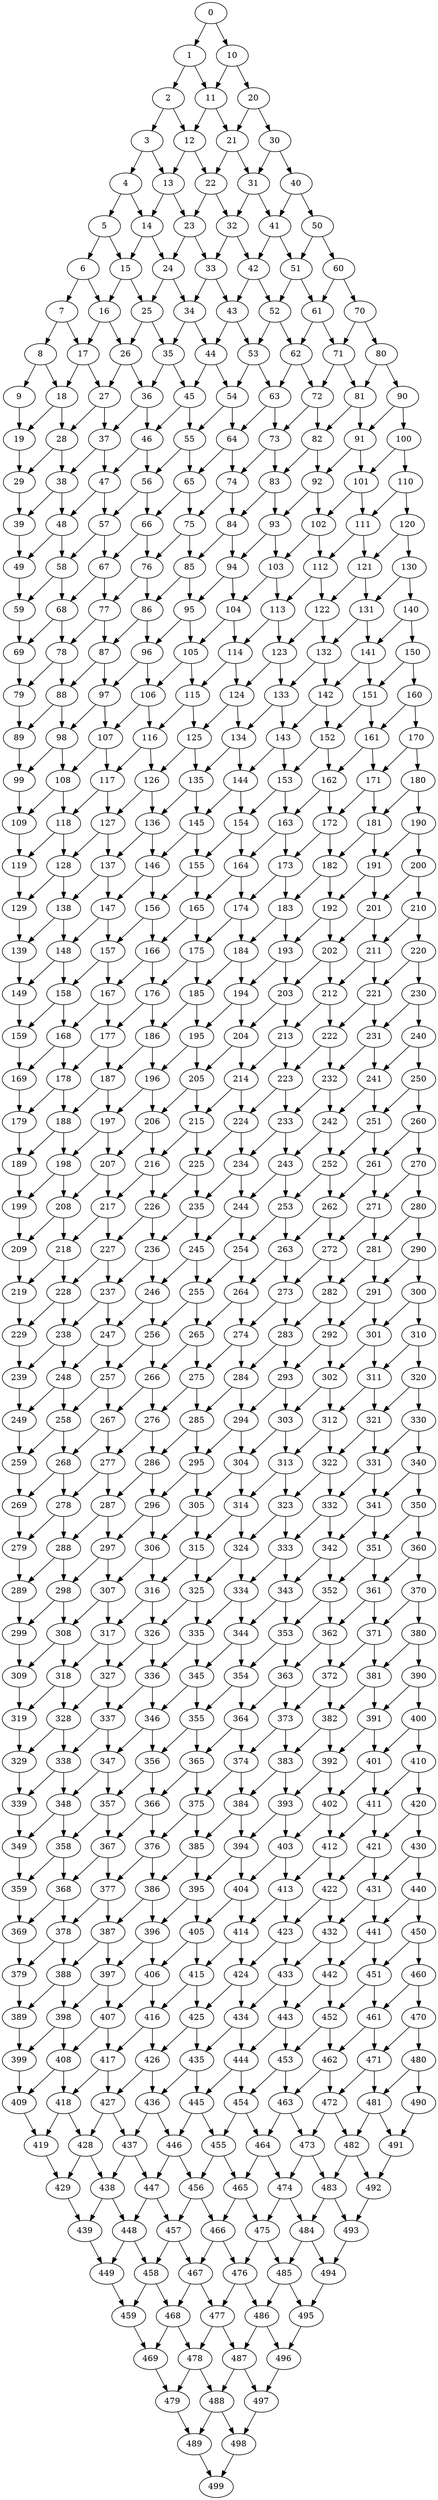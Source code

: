 digraph Grid_500 {
0 -> 1;
0 -> 10;
1 -> 2;
1 -> 11;
2 -> 3;
2 -> 12;
3 -> 4;
3 -> 13;
4 -> 5;
4 -> 14;
5 -> 6;
5 -> 15;
6 -> 7;
6 -> 16;
7 -> 8;
7 -> 17;
8 -> 9;
8 -> 18;
9 -> 19;
10 -> 11;
10 -> 20;
11 -> 12;
11 -> 21;
12 -> 13;
12 -> 22;
13 -> 14;
13 -> 23;
14 -> 15;
14 -> 24;
15 -> 16;
15 -> 25;
16 -> 17;
16 -> 26;
17 -> 18;
17 -> 27;
18 -> 19;
18 -> 28;
19 -> 29;
20 -> 21;
20 -> 30;
21 -> 22;
21 -> 31;
22 -> 23;
22 -> 32;
23 -> 24;
23 -> 33;
24 -> 25;
24 -> 34;
25 -> 26;
25 -> 35;
26 -> 27;
26 -> 36;
27 -> 28;
27 -> 37;
28 -> 29;
28 -> 38;
29 -> 39;
30 -> 31;
30 -> 40;
31 -> 32;
31 -> 41;
32 -> 33;
32 -> 42;
33 -> 34;
33 -> 43;
34 -> 35;
34 -> 44;
35 -> 36;
35 -> 45;
36 -> 37;
36 -> 46;
37 -> 38;
37 -> 47;
38 -> 39;
38 -> 48;
39 -> 49;
40 -> 41;
40 -> 50;
41 -> 42;
41 -> 51;
42 -> 43;
42 -> 52;
43 -> 44;
43 -> 53;
44 -> 45;
44 -> 54;
45 -> 46;
45 -> 55;
46 -> 47;
46 -> 56;
47 -> 48;
47 -> 57;
48 -> 49;
48 -> 58;
49 -> 59;
50 -> 51;
50 -> 60;
51 -> 52;
51 -> 61;
52 -> 53;
52 -> 62;
53 -> 54;
53 -> 63;
54 -> 55;
54 -> 64;
55 -> 56;
55 -> 65;
56 -> 57;
56 -> 66;
57 -> 58;
57 -> 67;
58 -> 59;
58 -> 68;
59 -> 69;
60 -> 61;
60 -> 70;
61 -> 62;
61 -> 71;
62 -> 63;
62 -> 72;
63 -> 64;
63 -> 73;
64 -> 65;
64 -> 74;
65 -> 66;
65 -> 75;
66 -> 67;
66 -> 76;
67 -> 68;
67 -> 77;
68 -> 69;
68 -> 78;
69 -> 79;
70 -> 71;
70 -> 80;
71 -> 72;
71 -> 81;
72 -> 73;
72 -> 82;
73 -> 74;
73 -> 83;
74 -> 75;
74 -> 84;
75 -> 76;
75 -> 85;
76 -> 77;
76 -> 86;
77 -> 78;
77 -> 87;
78 -> 79;
78 -> 88;
79 -> 89;
80 -> 81;
80 -> 90;
81 -> 82;
81 -> 91;
82 -> 83;
82 -> 92;
83 -> 84;
83 -> 93;
84 -> 85;
84 -> 94;
85 -> 86;
85 -> 95;
86 -> 87;
86 -> 96;
87 -> 88;
87 -> 97;
88 -> 89;
88 -> 98;
89 -> 99;
90 -> 91;
90 -> 100;
91 -> 92;
91 -> 101;
92 -> 93;
92 -> 102;
93 -> 94;
93 -> 103;
94 -> 95;
94 -> 104;
95 -> 96;
95 -> 105;
96 -> 97;
96 -> 106;
97 -> 98;
97 -> 107;
98 -> 99;
98 -> 108;
99 -> 109;
100 -> 101;
100 -> 110;
101 -> 102;
101 -> 111;
102 -> 103;
102 -> 112;
103 -> 104;
103 -> 113;
104 -> 105;
104 -> 114;
105 -> 106;
105 -> 115;
106 -> 107;
106 -> 116;
107 -> 108;
107 -> 117;
108 -> 109;
108 -> 118;
109 -> 119;
110 -> 111;
110 -> 120;
111 -> 112;
111 -> 121;
112 -> 113;
112 -> 122;
113 -> 114;
113 -> 123;
114 -> 115;
114 -> 124;
115 -> 116;
115 -> 125;
116 -> 117;
116 -> 126;
117 -> 118;
117 -> 127;
118 -> 119;
118 -> 128;
119 -> 129;
120 -> 121;
120 -> 130;
121 -> 122;
121 -> 131;
122 -> 123;
122 -> 132;
123 -> 124;
123 -> 133;
124 -> 125;
124 -> 134;
125 -> 126;
125 -> 135;
126 -> 127;
126 -> 136;
127 -> 128;
127 -> 137;
128 -> 129;
128 -> 138;
129 -> 139;
130 -> 131;
130 -> 140;
131 -> 132;
131 -> 141;
132 -> 133;
132 -> 142;
133 -> 134;
133 -> 143;
134 -> 135;
134 -> 144;
135 -> 136;
135 -> 145;
136 -> 137;
136 -> 146;
137 -> 138;
137 -> 147;
138 -> 139;
138 -> 148;
139 -> 149;
140 -> 141;
140 -> 150;
141 -> 142;
141 -> 151;
142 -> 143;
142 -> 152;
143 -> 144;
143 -> 153;
144 -> 145;
144 -> 154;
145 -> 146;
145 -> 155;
146 -> 147;
146 -> 156;
147 -> 148;
147 -> 157;
148 -> 149;
148 -> 158;
149 -> 159;
150 -> 151;
150 -> 160;
151 -> 152;
151 -> 161;
152 -> 153;
152 -> 162;
153 -> 154;
153 -> 163;
154 -> 155;
154 -> 164;
155 -> 156;
155 -> 165;
156 -> 157;
156 -> 166;
157 -> 158;
157 -> 167;
158 -> 159;
158 -> 168;
159 -> 169;
160 -> 161;
160 -> 170;
161 -> 162;
161 -> 171;
162 -> 163;
162 -> 172;
163 -> 164;
163 -> 173;
164 -> 165;
164 -> 174;
165 -> 166;
165 -> 175;
166 -> 167;
166 -> 176;
167 -> 168;
167 -> 177;
168 -> 169;
168 -> 178;
169 -> 179;
170 -> 171;
170 -> 180;
171 -> 172;
171 -> 181;
172 -> 173;
172 -> 182;
173 -> 174;
173 -> 183;
174 -> 175;
174 -> 184;
175 -> 176;
175 -> 185;
176 -> 177;
176 -> 186;
177 -> 178;
177 -> 187;
178 -> 179;
178 -> 188;
179 -> 189;
180 -> 181;
180 -> 190;
181 -> 182;
181 -> 191;
182 -> 183;
182 -> 192;
183 -> 184;
183 -> 193;
184 -> 185;
184 -> 194;
185 -> 186;
185 -> 195;
186 -> 187;
186 -> 196;
187 -> 188;
187 -> 197;
188 -> 189;
188 -> 198;
189 -> 199;
190 -> 191;
190 -> 200;
191 -> 192;
191 -> 201;
192 -> 193;
192 -> 202;
193 -> 194;
193 -> 203;
194 -> 195;
194 -> 204;
195 -> 196;
195 -> 205;
196 -> 197;
196 -> 206;
197 -> 198;
197 -> 207;
198 -> 199;
198 -> 208;
199 -> 209;
200 -> 201;
200 -> 210;
201 -> 202;
201 -> 211;
202 -> 203;
202 -> 212;
203 -> 204;
203 -> 213;
204 -> 205;
204 -> 214;
205 -> 206;
205 -> 215;
206 -> 207;
206 -> 216;
207 -> 208;
207 -> 217;
208 -> 209;
208 -> 218;
209 -> 219;
210 -> 211;
210 -> 220;
211 -> 212;
211 -> 221;
212 -> 213;
212 -> 222;
213 -> 214;
213 -> 223;
214 -> 215;
214 -> 224;
215 -> 216;
215 -> 225;
216 -> 217;
216 -> 226;
217 -> 218;
217 -> 227;
218 -> 219;
218 -> 228;
219 -> 229;
220 -> 221;
220 -> 230;
221 -> 222;
221 -> 231;
222 -> 223;
222 -> 232;
223 -> 224;
223 -> 233;
224 -> 225;
224 -> 234;
225 -> 226;
225 -> 235;
226 -> 227;
226 -> 236;
227 -> 228;
227 -> 237;
228 -> 229;
228 -> 238;
229 -> 239;
230 -> 231;
230 -> 240;
231 -> 232;
231 -> 241;
232 -> 233;
232 -> 242;
233 -> 234;
233 -> 243;
234 -> 235;
234 -> 244;
235 -> 236;
235 -> 245;
236 -> 237;
236 -> 246;
237 -> 238;
237 -> 247;
238 -> 239;
238 -> 248;
239 -> 249;
240 -> 241;
240 -> 250;
241 -> 242;
241 -> 251;
242 -> 243;
242 -> 252;
243 -> 244;
243 -> 253;
244 -> 245;
244 -> 254;
245 -> 246;
245 -> 255;
246 -> 247;
246 -> 256;
247 -> 248;
247 -> 257;
248 -> 249;
248 -> 258;
249 -> 259;
250 -> 251;
250 -> 260;
251 -> 252;
251 -> 261;
252 -> 253;
252 -> 262;
253 -> 254;
253 -> 263;
254 -> 255;
254 -> 264;
255 -> 256;
255 -> 265;
256 -> 257;
256 -> 266;
257 -> 258;
257 -> 267;
258 -> 259;
258 -> 268;
259 -> 269;
260 -> 261;
260 -> 270;
261 -> 262;
261 -> 271;
262 -> 263;
262 -> 272;
263 -> 264;
263 -> 273;
264 -> 265;
264 -> 274;
265 -> 266;
265 -> 275;
266 -> 267;
266 -> 276;
267 -> 268;
267 -> 277;
268 -> 269;
268 -> 278;
269 -> 279;
270 -> 271;
270 -> 280;
271 -> 272;
271 -> 281;
272 -> 273;
272 -> 282;
273 -> 274;
273 -> 283;
274 -> 275;
274 -> 284;
275 -> 276;
275 -> 285;
276 -> 277;
276 -> 286;
277 -> 278;
277 -> 287;
278 -> 279;
278 -> 288;
279 -> 289;
280 -> 281;
280 -> 290;
281 -> 282;
281 -> 291;
282 -> 283;
282 -> 292;
283 -> 284;
283 -> 293;
284 -> 285;
284 -> 294;
285 -> 286;
285 -> 295;
286 -> 287;
286 -> 296;
287 -> 288;
287 -> 297;
288 -> 289;
288 -> 298;
289 -> 299;
290 -> 291;
290 -> 300;
291 -> 292;
291 -> 301;
292 -> 293;
292 -> 302;
293 -> 294;
293 -> 303;
294 -> 295;
294 -> 304;
295 -> 296;
295 -> 305;
296 -> 297;
296 -> 306;
297 -> 298;
297 -> 307;
298 -> 299;
298 -> 308;
299 -> 309;
300 -> 301;
300 -> 310;
301 -> 302;
301 -> 311;
302 -> 303;
302 -> 312;
303 -> 304;
303 -> 313;
304 -> 305;
304 -> 314;
305 -> 306;
305 -> 315;
306 -> 307;
306 -> 316;
307 -> 308;
307 -> 317;
308 -> 309;
308 -> 318;
309 -> 319;
310 -> 311;
310 -> 320;
311 -> 312;
311 -> 321;
312 -> 313;
312 -> 322;
313 -> 314;
313 -> 323;
314 -> 315;
314 -> 324;
315 -> 316;
315 -> 325;
316 -> 317;
316 -> 326;
317 -> 318;
317 -> 327;
318 -> 319;
318 -> 328;
319 -> 329;
320 -> 321;
320 -> 330;
321 -> 322;
321 -> 331;
322 -> 323;
322 -> 332;
323 -> 324;
323 -> 333;
324 -> 325;
324 -> 334;
325 -> 326;
325 -> 335;
326 -> 327;
326 -> 336;
327 -> 328;
327 -> 337;
328 -> 329;
328 -> 338;
329 -> 339;
330 -> 331;
330 -> 340;
331 -> 332;
331 -> 341;
332 -> 333;
332 -> 342;
333 -> 334;
333 -> 343;
334 -> 335;
334 -> 344;
335 -> 336;
335 -> 345;
336 -> 337;
336 -> 346;
337 -> 338;
337 -> 347;
338 -> 339;
338 -> 348;
339 -> 349;
340 -> 341;
340 -> 350;
341 -> 342;
341 -> 351;
342 -> 343;
342 -> 352;
343 -> 344;
343 -> 353;
344 -> 345;
344 -> 354;
345 -> 346;
345 -> 355;
346 -> 347;
346 -> 356;
347 -> 348;
347 -> 357;
348 -> 349;
348 -> 358;
349 -> 359;
350 -> 351;
350 -> 360;
351 -> 352;
351 -> 361;
352 -> 353;
352 -> 362;
353 -> 354;
353 -> 363;
354 -> 355;
354 -> 364;
355 -> 356;
355 -> 365;
356 -> 357;
356 -> 366;
357 -> 358;
357 -> 367;
358 -> 359;
358 -> 368;
359 -> 369;
360 -> 361;
360 -> 370;
361 -> 362;
361 -> 371;
362 -> 363;
362 -> 372;
363 -> 364;
363 -> 373;
364 -> 365;
364 -> 374;
365 -> 366;
365 -> 375;
366 -> 367;
366 -> 376;
367 -> 368;
367 -> 377;
368 -> 369;
368 -> 378;
369 -> 379;
370 -> 371;
370 -> 380;
371 -> 372;
371 -> 381;
372 -> 373;
372 -> 382;
373 -> 374;
373 -> 383;
374 -> 375;
374 -> 384;
375 -> 376;
375 -> 385;
376 -> 377;
376 -> 386;
377 -> 378;
377 -> 387;
378 -> 379;
378 -> 388;
379 -> 389;
380 -> 381;
380 -> 390;
381 -> 382;
381 -> 391;
382 -> 383;
382 -> 392;
383 -> 384;
383 -> 393;
384 -> 385;
384 -> 394;
385 -> 386;
385 -> 395;
386 -> 387;
386 -> 396;
387 -> 388;
387 -> 397;
388 -> 389;
388 -> 398;
389 -> 399;
390 -> 391;
390 -> 400;
391 -> 392;
391 -> 401;
392 -> 393;
392 -> 402;
393 -> 394;
393 -> 403;
394 -> 395;
394 -> 404;
395 -> 396;
395 -> 405;
396 -> 397;
396 -> 406;
397 -> 398;
397 -> 407;
398 -> 399;
398 -> 408;
399 -> 409;
400 -> 401;
400 -> 410;
401 -> 402;
401 -> 411;
402 -> 403;
402 -> 412;
403 -> 404;
403 -> 413;
404 -> 405;
404 -> 414;
405 -> 406;
405 -> 415;
406 -> 407;
406 -> 416;
407 -> 408;
407 -> 417;
408 -> 409;
408 -> 418;
409 -> 419;
410 -> 411;
410 -> 420;
411 -> 412;
411 -> 421;
412 -> 413;
412 -> 422;
413 -> 414;
413 -> 423;
414 -> 415;
414 -> 424;
415 -> 416;
415 -> 425;
416 -> 417;
416 -> 426;
417 -> 418;
417 -> 427;
418 -> 419;
418 -> 428;
419 -> 429;
420 -> 421;
420 -> 430;
421 -> 422;
421 -> 431;
422 -> 423;
422 -> 432;
423 -> 424;
423 -> 433;
424 -> 425;
424 -> 434;
425 -> 426;
425 -> 435;
426 -> 427;
426 -> 436;
427 -> 428;
427 -> 437;
428 -> 429;
428 -> 438;
429 -> 439;
430 -> 431;
430 -> 440;
431 -> 432;
431 -> 441;
432 -> 433;
432 -> 442;
433 -> 434;
433 -> 443;
434 -> 435;
434 -> 444;
435 -> 436;
435 -> 445;
436 -> 437;
436 -> 446;
437 -> 438;
437 -> 447;
438 -> 439;
438 -> 448;
439 -> 449;
440 -> 441;
440 -> 450;
441 -> 442;
441 -> 451;
442 -> 443;
442 -> 452;
443 -> 444;
443 -> 453;
444 -> 445;
444 -> 454;
445 -> 446;
445 -> 455;
446 -> 447;
446 -> 456;
447 -> 448;
447 -> 457;
448 -> 449;
448 -> 458;
449 -> 459;
450 -> 451;
450 -> 460;
451 -> 452;
451 -> 461;
452 -> 453;
452 -> 462;
453 -> 454;
453 -> 463;
454 -> 455;
454 -> 464;
455 -> 456;
455 -> 465;
456 -> 457;
456 -> 466;
457 -> 458;
457 -> 467;
458 -> 459;
458 -> 468;
459 -> 469;
460 -> 461;
460 -> 470;
461 -> 462;
461 -> 471;
462 -> 463;
462 -> 472;
463 -> 464;
463 -> 473;
464 -> 465;
464 -> 474;
465 -> 466;
465 -> 475;
466 -> 467;
466 -> 476;
467 -> 468;
467 -> 477;
468 -> 469;
468 -> 478;
469 -> 479;
470 -> 471;
470 -> 480;
471 -> 472;
471 -> 481;
472 -> 473;
472 -> 482;
473 -> 474;
473 -> 483;
474 -> 475;
474 -> 484;
475 -> 476;
475 -> 485;
476 -> 477;
476 -> 486;
477 -> 478;
477 -> 487;
478 -> 479;
478 -> 488;
479 -> 489;
480 -> 481;
480 -> 490;
481 -> 482;
481 -> 491;
482 -> 483;
482 -> 492;
483 -> 484;
483 -> 493;
484 -> 485;
484 -> 494;
485 -> 486;
485 -> 495;
486 -> 487;
486 -> 496;
487 -> 488;
487 -> 497;
488 -> 489;
488 -> 498;
489 -> 499;
490 -> 491;
491 -> 492;
492 -> 493;
493 -> 494;
494 -> 495;
495 -> 496;
496 -> 497;
497 -> 498;
498 -> 499;
}
